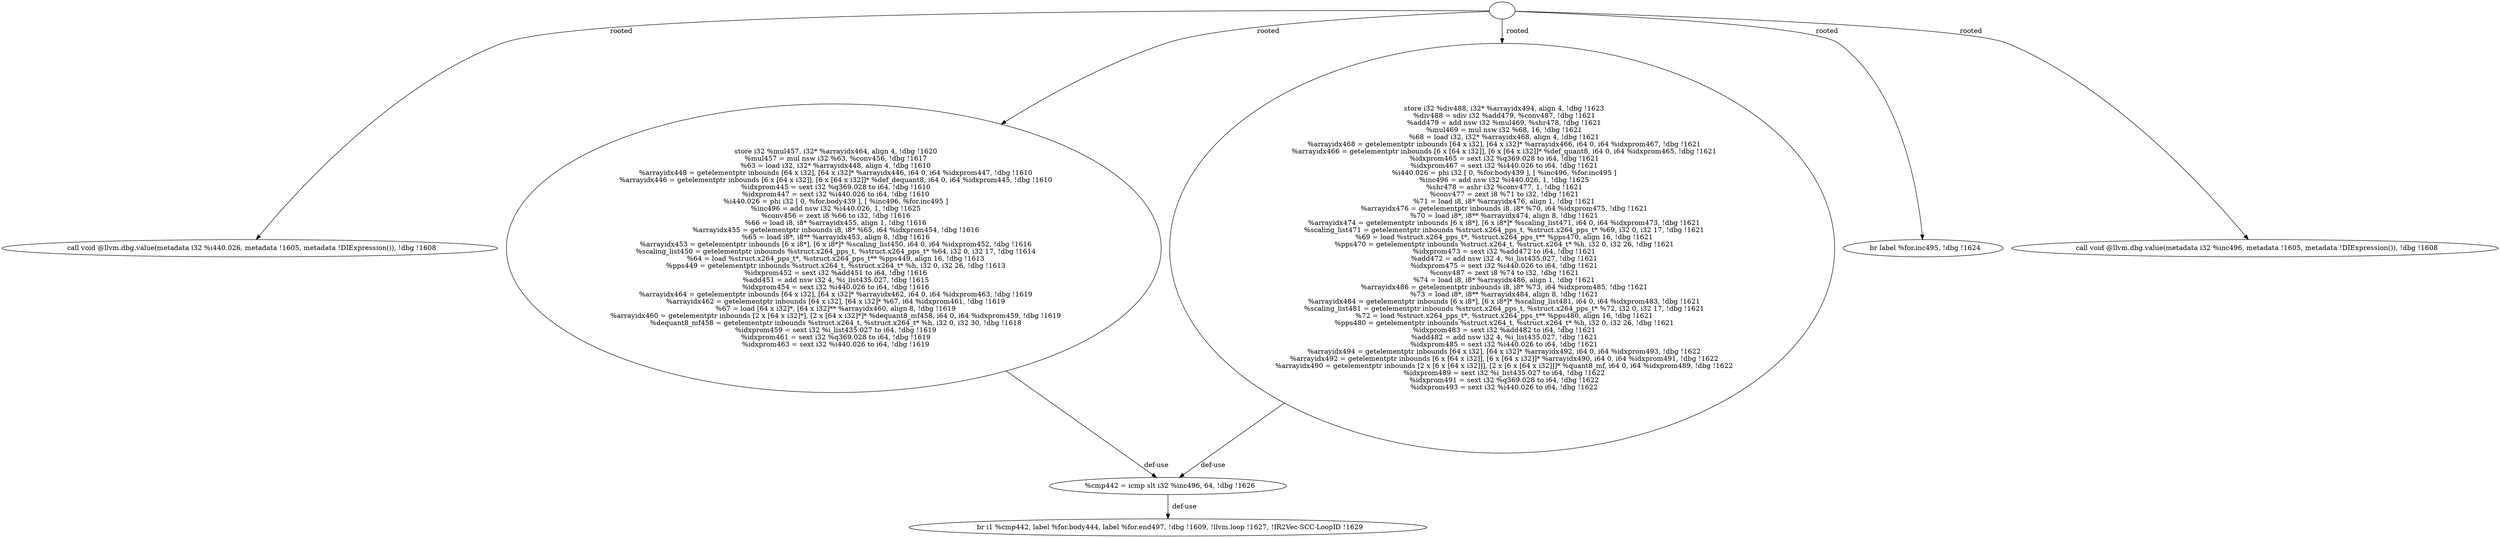 digraph G {
1 [label="  call void @llvm.dbg.value(metadata i32 %i440.026, metadata !1605, metadata !DIExpression()), !dbg !1608"];
2 [label="  store i32 %mul457, i32* %arrayidx464, align 4, !dbg !1620
  %mul457 = mul nsw i32 %63, %conv456, !dbg !1617
  %63 = load i32, i32* %arrayidx448, align 4, !dbg !1610
  %arrayidx448 = getelementptr inbounds [64 x i32], [64 x i32]* %arrayidx446, i64 0, i64 %idxprom447, !dbg !1610
  %arrayidx446 = getelementptr inbounds [6 x [64 x i32]], [6 x [64 x i32]]* %def_dequant8, i64 0, i64 %idxprom445, !dbg !1610
  %idxprom445 = sext i32 %q369.028 to i64, !dbg !1610
  %idxprom447 = sext i32 %i440.026 to i64, !dbg !1610
  %i440.026 = phi i32 [ 0, %for.body439 ], [ %inc496, %for.inc495 ]
  %inc496 = add nsw i32 %i440.026, 1, !dbg !1625
  %conv456 = zext i8 %66 to i32, !dbg !1616
  %66 = load i8, i8* %arrayidx455, align 1, !dbg !1616
  %arrayidx455 = getelementptr inbounds i8, i8* %65, i64 %idxprom454, !dbg !1616
  %65 = load i8*, i8** %arrayidx453, align 8, !dbg !1616
  %arrayidx453 = getelementptr inbounds [6 x i8*], [6 x i8*]* %scaling_list450, i64 0, i64 %idxprom452, !dbg !1616
  %scaling_list450 = getelementptr inbounds %struct.x264_pps_t, %struct.x264_pps_t* %64, i32 0, i32 17, !dbg !1614
  %64 = load %struct.x264_pps_t*, %struct.x264_pps_t** %pps449, align 16, !dbg !1613
  %pps449 = getelementptr inbounds %struct.x264_t, %struct.x264_t* %h, i32 0, i32 26, !dbg !1613
  %idxprom452 = sext i32 %add451 to i64, !dbg !1616
  %add451 = add nsw i32 4, %i_list435.027, !dbg !1615
  %idxprom454 = sext i32 %i440.026 to i64, !dbg !1616
  %arrayidx464 = getelementptr inbounds [64 x i32], [64 x i32]* %arrayidx462, i64 0, i64 %idxprom463, !dbg !1619
  %arrayidx462 = getelementptr inbounds [64 x i32], [64 x i32]* %67, i64 %idxprom461, !dbg !1619
  %67 = load [64 x i32]*, [64 x i32]** %arrayidx460, align 8, !dbg !1619
  %arrayidx460 = getelementptr inbounds [2 x [64 x i32]*], [2 x [64 x i32]*]* %dequant8_mf458, i64 0, i64 %idxprom459, !dbg !1619
  %dequant8_mf458 = getelementptr inbounds %struct.x264_t, %struct.x264_t* %h, i32 0, i32 30, !dbg !1618
  %idxprom459 = sext i32 %i_list435.027 to i64, !dbg !1619
  %idxprom461 = sext i32 %q369.028 to i64, !dbg !1619
  %idxprom463 = sext i32 %i440.026 to i64, !dbg !1619"];
3 [label="  store i32 %div488, i32* %arrayidx494, align 4, !dbg !1623
  %div488 = sdiv i32 %add479, %conv487, !dbg !1621
  %add479 = add nsw i32 %mul469, %shr478, !dbg !1621
  %mul469 = mul nsw i32 %68, 16, !dbg !1621
  %68 = load i32, i32* %arrayidx468, align 4, !dbg !1621
  %arrayidx468 = getelementptr inbounds [64 x i32], [64 x i32]* %arrayidx466, i64 0, i64 %idxprom467, !dbg !1621
  %arrayidx466 = getelementptr inbounds [6 x [64 x i32]], [6 x [64 x i32]]* %def_quant8, i64 0, i64 %idxprom465, !dbg !1621
  %idxprom465 = sext i32 %q369.028 to i64, !dbg !1621
  %idxprom467 = sext i32 %i440.026 to i64, !dbg !1621
  %i440.026 = phi i32 [ 0, %for.body439 ], [ %inc496, %for.inc495 ]
  %inc496 = add nsw i32 %i440.026, 1, !dbg !1625
  %shr478 = ashr i32 %conv477, 1, !dbg !1621
  %conv477 = zext i8 %71 to i32, !dbg !1621
  %71 = load i8, i8* %arrayidx476, align 1, !dbg !1621
  %arrayidx476 = getelementptr inbounds i8, i8* %70, i64 %idxprom475, !dbg !1621
  %70 = load i8*, i8** %arrayidx474, align 8, !dbg !1621
  %arrayidx474 = getelementptr inbounds [6 x i8*], [6 x i8*]* %scaling_list471, i64 0, i64 %idxprom473, !dbg !1621
  %scaling_list471 = getelementptr inbounds %struct.x264_pps_t, %struct.x264_pps_t* %69, i32 0, i32 17, !dbg !1621
  %69 = load %struct.x264_pps_t*, %struct.x264_pps_t** %pps470, align 16, !dbg !1621
  %pps470 = getelementptr inbounds %struct.x264_t, %struct.x264_t* %h, i32 0, i32 26, !dbg !1621
  %idxprom473 = sext i32 %add472 to i64, !dbg !1621
  %add472 = add nsw i32 4, %i_list435.027, !dbg !1621
  %idxprom475 = sext i32 %i440.026 to i64, !dbg !1621
  %conv487 = zext i8 %74 to i32, !dbg !1621
  %74 = load i8, i8* %arrayidx486, align 1, !dbg !1621
  %arrayidx486 = getelementptr inbounds i8, i8* %73, i64 %idxprom485, !dbg !1621
  %73 = load i8*, i8** %arrayidx484, align 8, !dbg !1621
  %arrayidx484 = getelementptr inbounds [6 x i8*], [6 x i8*]* %scaling_list481, i64 0, i64 %idxprom483, !dbg !1621
  %scaling_list481 = getelementptr inbounds %struct.x264_pps_t, %struct.x264_pps_t* %72, i32 0, i32 17, !dbg !1621
  %72 = load %struct.x264_pps_t*, %struct.x264_pps_t** %pps480, align 16, !dbg !1621
  %pps480 = getelementptr inbounds %struct.x264_t, %struct.x264_t* %h, i32 0, i32 26, !dbg !1621
  %idxprom483 = sext i32 %add482 to i64, !dbg !1621
  %add482 = add nsw i32 4, %i_list435.027, !dbg !1621
  %idxprom485 = sext i32 %i440.026 to i64, !dbg !1621
  %arrayidx494 = getelementptr inbounds [64 x i32], [64 x i32]* %arrayidx492, i64 0, i64 %idxprom493, !dbg !1622
  %arrayidx492 = getelementptr inbounds [6 x [64 x i32]], [6 x [64 x i32]]* %arrayidx490, i64 0, i64 %idxprom491, !dbg !1622
  %arrayidx490 = getelementptr inbounds [2 x [6 x [64 x i32]]], [2 x [6 x [64 x i32]]]* %quant8_mf, i64 0, i64 %idxprom489, !dbg !1622
  %idxprom489 = sext i32 %i_list435.027 to i64, !dbg !1622
  %idxprom491 = sext i32 %q369.028 to i64, !dbg !1622
  %idxprom493 = sext i32 %i440.026 to i64, !dbg !1622"];
4 [label="  br label %for.inc495, !dbg !1624"];
5 [label="  call void @llvm.dbg.value(metadata i32 %inc496, metadata !1605, metadata !DIExpression()), !dbg !1608"];
6 [label="  %cmp442 = icmp slt i32 %inc496, 64, !dbg !1626"];
7 [label="  br i1 %cmp442, label %for.body444, label %for.end497, !dbg !1609, !llvm.loop !1627, !IR2Vec-SCC-LoopID !1629"];
8 [label=""];
2 -> 6[label="  def-use"];
3 -> 6[label="  def-use"];
6 -> 7[label="  def-use"];
8 -> 1[label="  rooted"];
8 -> 2[label="  rooted"];
8 -> 3[label="  rooted"];
8 -> 4[label="  rooted"];
8 -> 5[label="  rooted"];
}
